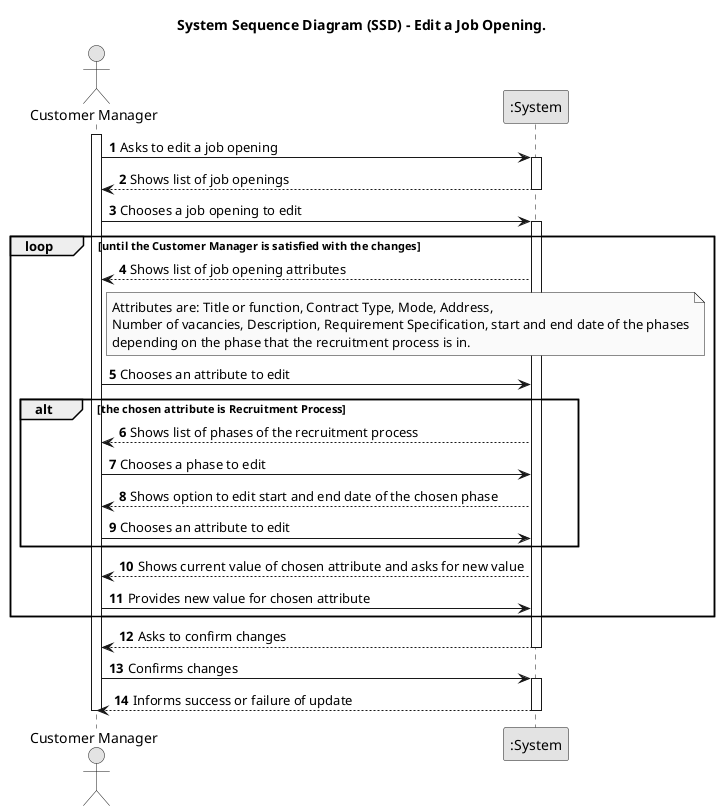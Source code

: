 @startuml SSD-US1004

skinparam monochrome true
skinparam packageStyle rectangle
skinparam shadowing false

title System Sequence Diagram (SSD) - Edit a Job Opening.

autonumber

actor "Customer Manager" as CustomerManager
participant ":System" as System

activate CustomerManager

CustomerManager -> System : Asks to edit a job opening
activate System

System --> CustomerManager : Shows list of job openings
deactivate System

CustomerManager -> System : Chooses a job opening to edit
activate System

loop until the Customer Manager is satisfied with the changes
    System --> CustomerManager : Shows list of job opening attributes

    note right of CustomerManager : Attributes are: Title or function, Contract Type, Mode, Address,\nNumber of vacancies, Description, Requirement Specification, start and end date of the phases\ndepending on the phase that the recruitment process is in.

    CustomerManager -> System : Chooses an attribute to edit

    alt the chosen attribute is Recruitment Process
        System --> CustomerManager : Shows list of phases of the recruitment process
        CustomerManager -> System : Chooses a phase to edit
        System --> CustomerManager : Shows option to edit start and end date of the chosen phase
        CustomerManager -> System : Chooses an attribute to edit
    end
    
    System --> CustomerManager : Shows current value of chosen attribute and asks for new value

    CustomerManager -> System : Provides new value for chosen attribute
end

System --> CustomerManager : Asks to confirm changes
deactivate System

CustomerManager -> System : Confirms changes
activate System

System --> CustomerManager : Informs success or failure of update
deactivate System

deactivate CustomerManager

@enduml
